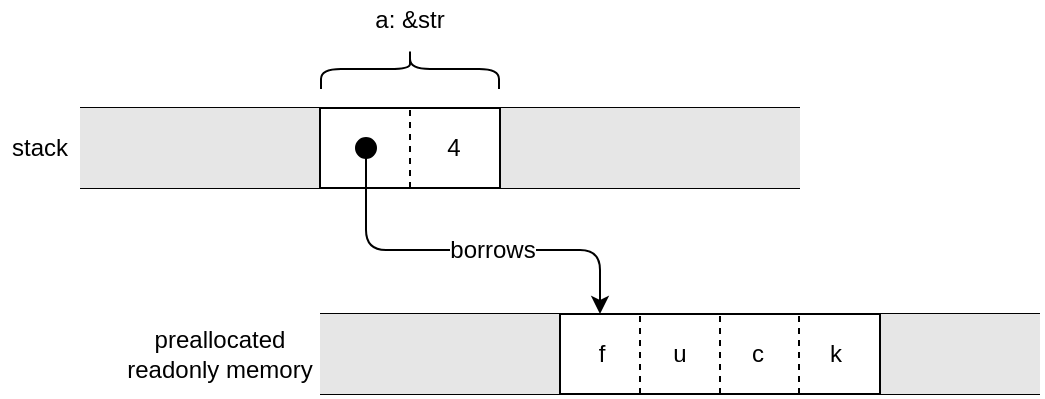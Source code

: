<mxfile version="12.0.3" type="github" pages="1"><diagram id="vao8H2tijDDkne-2xmN6" name="第 1 页"><mxGraphModel dx="1426" dy="816" grid="1" gridSize="10" guides="1" tooltips="1" connect="1" arrows="1" fold="1" page="1" pageScale="1" pageWidth="827" pageHeight="1169" math="0" shadow="0"><root><mxCell id="0"/><mxCell id="1" parent="0"/><mxCell id="pMk_Zzr62R4Wx2WDntD5-1" value="" style="endArrow=none;html=1;" parent="1" edge="1"><mxGeometry width="50" height="50" relative="1" as="geometry"><mxPoint x="160" y="199" as="sourcePoint"/><mxPoint x="520" y="199" as="targetPoint"/></mxGeometry></mxCell><mxCell id="pMk_Zzr62R4Wx2WDntD5-2" value="" style="endArrow=none;html=1;" parent="1" edge="1"><mxGeometry width="50" height="50" relative="1" as="geometry"><mxPoint x="160" y="239" as="sourcePoint"/><mxPoint x="520" y="239" as="targetPoint"/></mxGeometry></mxCell><mxCell id="pMk_Zzr62R4Wx2WDntD5-3" value="" style="endArrow=none;html=1;" parent="1" edge="1"><mxGeometry width="50" height="50" relative="1" as="geometry"><mxPoint x="280" y="239" as="sourcePoint"/><mxPoint x="280" y="199" as="targetPoint"/></mxGeometry></mxCell><mxCell id="pMk_Zzr62R4Wx2WDntD5-4" value="" style="endArrow=none;html=1;" parent="1" edge="1"><mxGeometry width="50" height="50" relative="1" as="geometry"><mxPoint x="360" y="239" as="sourcePoint"/><mxPoint x="360" y="199" as="targetPoint"/></mxGeometry></mxCell><mxCell id="pMk_Zzr62R4Wx2WDntD5-6" value="" style="rounded=0;whiteSpace=wrap;html=1;fillColor=#E6E6E6;strokeColor=none;" parent="1" vertex="1"><mxGeometry x="160" y="199" width="120" height="40" as="geometry"/></mxCell><mxCell id="pMk_Zzr62R4Wx2WDntD5-7" value="" style="rounded=0;whiteSpace=wrap;html=1;fillColor=#E6E6E6;strokeColor=none;" parent="1" vertex="1"><mxGeometry x="360" y="199" width="160" height="40" as="geometry"/></mxCell><mxCell id="pMk_Zzr62R4Wx2WDntD5-8" value="" style="rounded=0;whiteSpace=wrap;html=1;fillColor=#FFFFFF;" parent="1" vertex="1"><mxGeometry x="280" y="199" width="90" height="40" as="geometry"/></mxCell><mxCell id="pMk_Zzr62R4Wx2WDntD5-9" value="" style="endArrow=none;dashed=1;html=1;entryX=0.5;entryY=0;entryDx=0;entryDy=0;exitX=0.5;exitY=1;exitDx=0;exitDy=0;" parent="1" source="pMk_Zzr62R4Wx2WDntD5-8" target="pMk_Zzr62R4Wx2WDntD5-8" edge="1"><mxGeometry width="50" height="50" relative="1" as="geometry"><mxPoint x="300" y="389" as="sourcePoint"/><mxPoint x="350" y="339" as="targetPoint"/></mxGeometry></mxCell><mxCell id="pMk_Zzr62R4Wx2WDntD5-10" value="4" style="text;html=1;strokeColor=none;fillColor=none;align=center;verticalAlign=middle;whiteSpace=wrap;rounded=0;" parent="1" vertex="1"><mxGeometry x="327" y="209" width="40" height="20" as="geometry"/></mxCell><mxCell id="pMk_Zzr62R4Wx2WDntD5-11" value="" style="endArrow=none;html=1;" parent="1" edge="1"><mxGeometry width="50" height="50" relative="1" as="geometry"><mxPoint x="280" y="302" as="sourcePoint"/><mxPoint x="640" y="302" as="targetPoint"/></mxGeometry></mxCell><mxCell id="pMk_Zzr62R4Wx2WDntD5-12" value="" style="endArrow=none;html=1;" parent="1" edge="1"><mxGeometry width="50" height="50" relative="1" as="geometry"><mxPoint x="280" y="342" as="sourcePoint"/><mxPoint x="640" y="342" as="targetPoint"/></mxGeometry></mxCell><mxCell id="pMk_Zzr62R4Wx2WDntD5-13" value="" style="endArrow=none;html=1;" parent="1" edge="1"><mxGeometry width="50" height="50" relative="1" as="geometry"><mxPoint x="400" y="342" as="sourcePoint"/><mxPoint x="400" y="302" as="targetPoint"/></mxGeometry></mxCell><mxCell id="pMk_Zzr62R4Wx2WDntD5-14" value="" style="endArrow=none;html=1;" parent="1" edge="1"><mxGeometry width="50" height="50" relative="1" as="geometry"><mxPoint x="480" y="342" as="sourcePoint"/><mxPoint x="480" y="302" as="targetPoint"/></mxGeometry></mxCell><mxCell id="pMk_Zzr62R4Wx2WDntD5-15" value="" style="rounded=0;whiteSpace=wrap;html=1;fillColor=#E6E6E6;strokeColor=none;" parent="1" vertex="1"><mxGeometry x="280" y="302" width="120" height="40" as="geometry"/></mxCell><mxCell id="pMk_Zzr62R4Wx2WDntD5-16" value="" style="rounded=0;whiteSpace=wrap;html=1;fillColor=#E6E6E6;strokeColor=none;" parent="1" vertex="1"><mxGeometry x="480" y="302" width="160" height="40" as="geometry"/></mxCell><mxCell id="pMk_Zzr62R4Wx2WDntD5-17" value="" style="rounded=0;whiteSpace=wrap;html=1;fillColor=#FFFFFF;" parent="1" vertex="1"><mxGeometry x="400" y="302" width="160" height="40" as="geometry"/></mxCell><mxCell id="pMk_Zzr62R4Wx2WDntD5-21" value="" style="endArrow=none;dashed=1;html=1;entryX=0.25;entryY=0;entryDx=0;entryDy=0;" parent="1" target="pMk_Zzr62R4Wx2WDntD5-17" edge="1"><mxGeometry width="50" height="50" relative="1" as="geometry"><mxPoint x="440" y="342" as="sourcePoint"/><mxPoint x="460" y="312" as="targetPoint"/></mxGeometry></mxCell><mxCell id="pMk_Zzr62R4Wx2WDntD5-22" value="" style="endArrow=none;dashed=1;html=1;entryX=0.25;entryY=0;entryDx=0;entryDy=0;" parent="1" edge="1"><mxGeometry width="50" height="50" relative="1" as="geometry"><mxPoint x="480" y="342" as="sourcePoint"/><mxPoint x="480" y="302" as="targetPoint"/></mxGeometry></mxCell><mxCell id="pMk_Zzr62R4Wx2WDntD5-23" value="" style="endArrow=none;dashed=1;html=1;entryX=0.25;entryY=0;entryDx=0;entryDy=0;" parent="1" edge="1"><mxGeometry width="50" height="50" relative="1" as="geometry"><mxPoint x="519.5" y="342" as="sourcePoint"/><mxPoint x="519.5" y="302" as="targetPoint"/></mxGeometry></mxCell><mxCell id="pMk_Zzr62R4Wx2WDntD5-24" value="f" style="text;html=1;strokeColor=none;fillColor=none;align=center;verticalAlign=middle;whiteSpace=wrap;rounded=0;" parent="1" vertex="1"><mxGeometry x="411" y="312" width="20" height="20" as="geometry"/></mxCell><mxCell id="pMk_Zzr62R4Wx2WDntD5-25" value="u" style="text;html=1;strokeColor=none;fillColor=none;align=center;verticalAlign=middle;whiteSpace=wrap;rounded=0;" parent="1" vertex="1"><mxGeometry x="450" y="312" width="20" height="20" as="geometry"/></mxCell><mxCell id="pMk_Zzr62R4Wx2WDntD5-26" value="c" style="text;html=1;strokeColor=none;fillColor=none;align=center;verticalAlign=middle;whiteSpace=wrap;rounded=0;" parent="1" vertex="1"><mxGeometry x="489" y="312" width="20" height="20" as="geometry"/></mxCell><mxCell id="pMk_Zzr62R4Wx2WDntD5-27" value="k" style="text;html=1;strokeColor=none;fillColor=none;align=center;verticalAlign=middle;whiteSpace=wrap;rounded=0;" parent="1" vertex="1"><mxGeometry x="528" y="312" width="20" height="20" as="geometry"/></mxCell><mxCell id="pMk_Zzr62R4Wx2WDntD5-31" value="" style="shape=curlyBracket;whiteSpace=wrap;html=1;rounded=1;fillColor=#FFFFFF;rotation=90;" parent="1" vertex="1"><mxGeometry x="315" y="135" width="20" height="89" as="geometry"/></mxCell><mxCell id="pMk_Zzr62R4Wx2WDntD5-34" value="a: &amp;amp;str" style="text;html=1;strokeColor=none;fillColor=none;align=center;verticalAlign=middle;whiteSpace=wrap;rounded=0;" parent="1" vertex="1"><mxGeometry x="305" y="145" width="40" height="20" as="geometry"/></mxCell><mxCell id="pMk_Zzr62R4Wx2WDntD5-35" value="preallocated readonly memory" style="text;html=1;strokeColor=none;fillColor=none;align=center;verticalAlign=middle;whiteSpace=wrap;rounded=0;" parent="1" vertex="1"><mxGeometry x="180" y="312" width="100" height="20" as="geometry"/></mxCell><mxCell id="pMk_Zzr62R4Wx2WDntD5-37" value="stack" style="text;html=1;strokeColor=none;fillColor=none;align=center;verticalAlign=middle;whiteSpace=wrap;rounded=0;" parent="1" vertex="1"><mxGeometry x="120" y="209" width="40" height="20" as="geometry"/></mxCell><mxCell id="pMk_Zzr62R4Wx2WDntD5-38" value="" style="edgeStyle=elbowEdgeStyle;elbow=vertical;endArrow=classic;html=1;exitX=0.5;exitY=1;exitDx=0;exitDy=0;entryX=0.125;entryY=0;entryDx=0;entryDy=0;entryPerimeter=0;" parent="1" source="pMk_Zzr62R4Wx2WDntD5-39" target="pMk_Zzr62R4Wx2WDntD5-17" edge="1"><mxGeometry width="50" height="50" relative="1" as="geometry"><mxPoint x="320" y="590" as="sourcePoint"/><mxPoint x="370" y="540" as="targetPoint"/><Array as="points"><mxPoint x="360" y="270"/></Array></mxGeometry></mxCell><mxCell id="pMk_Zzr62R4Wx2WDntD5-41" value="borrows" style="text;html=1;resizable=0;points=[];align=center;verticalAlign=middle;labelBackgroundColor=#ffffff;" parent="pMk_Zzr62R4Wx2WDntD5-38" vertex="1" connectable="0"><mxGeometry x="0.117" relative="1" as="geometry"><mxPoint as="offset"/></mxGeometry></mxCell><mxCell id="pMk_Zzr62R4Wx2WDntD5-39" value="" style="ellipse;whiteSpace=wrap;html=1;aspect=fixed;fillColor=#000000;" parent="1" vertex="1"><mxGeometry x="298" y="214" width="10" height="10" as="geometry"/></mxCell></root></mxGraphModel></diagram></mxfile>